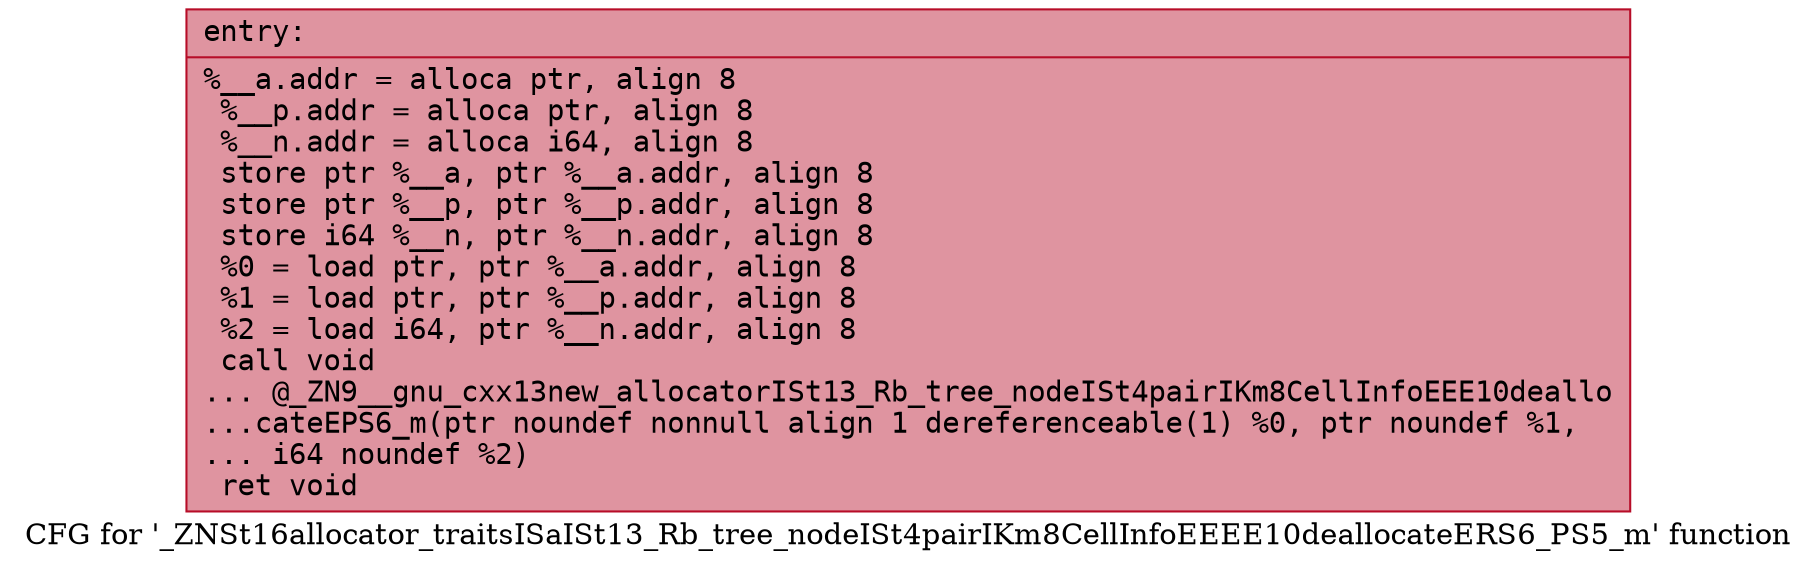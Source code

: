 digraph "CFG for '_ZNSt16allocator_traitsISaISt13_Rb_tree_nodeISt4pairIKm8CellInfoEEEE10deallocateERS6_PS5_m' function" {
	label="CFG for '_ZNSt16allocator_traitsISaISt13_Rb_tree_nodeISt4pairIKm8CellInfoEEEE10deallocateERS6_PS5_m' function";

	Node0x562da20661f0 [shape=record,color="#b70d28ff", style=filled, fillcolor="#b70d2870" fontname="Courier",label="{entry:\l|  %__a.addr = alloca ptr, align 8\l  %__p.addr = alloca ptr, align 8\l  %__n.addr = alloca i64, align 8\l  store ptr %__a, ptr %__a.addr, align 8\l  store ptr %__p, ptr %__p.addr, align 8\l  store i64 %__n, ptr %__n.addr, align 8\l  %0 = load ptr, ptr %__a.addr, align 8\l  %1 = load ptr, ptr %__p.addr, align 8\l  %2 = load i64, ptr %__n.addr, align 8\l  call void\l... @_ZN9__gnu_cxx13new_allocatorISt13_Rb_tree_nodeISt4pairIKm8CellInfoEEE10deallo\l...cateEPS6_m(ptr noundef nonnull align 1 dereferenceable(1) %0, ptr noundef %1,\l... i64 noundef %2)\l  ret void\l}"];
}
